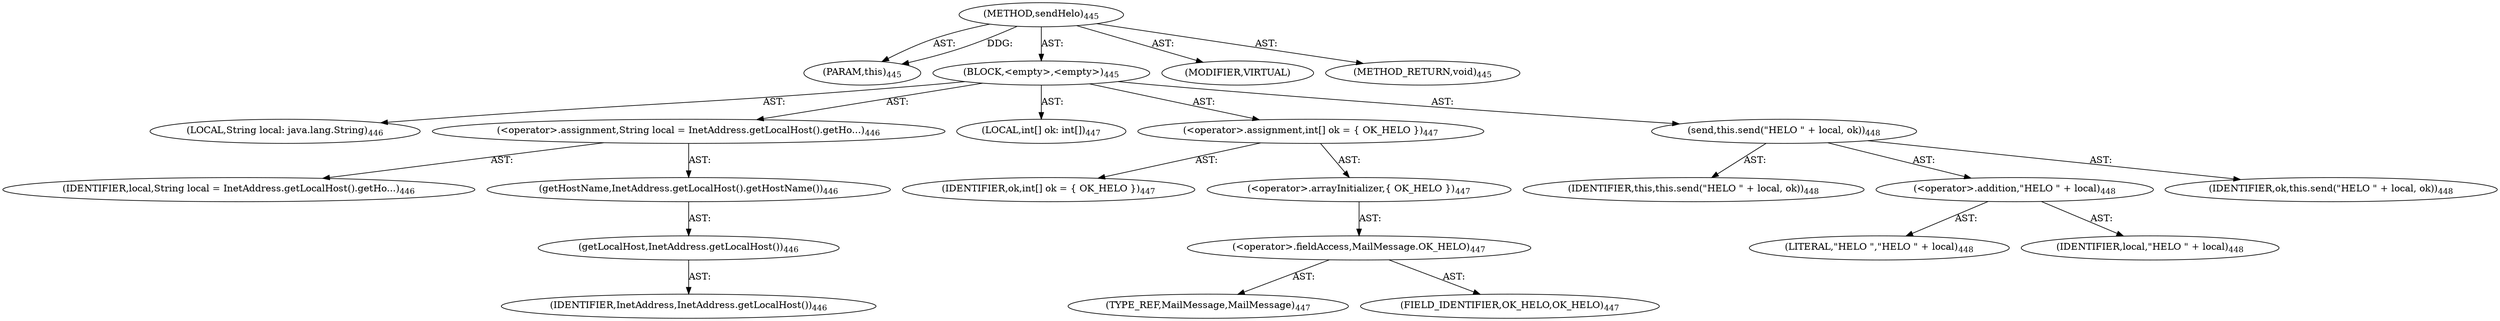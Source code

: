 digraph "sendHelo" {  
"111669149718" [label = <(METHOD,sendHelo)<SUB>445</SUB>> ]
"115964117007" [label = <(PARAM,this)<SUB>445</SUB>> ]
"25769803820" [label = <(BLOCK,&lt;empty&gt;,&lt;empty&gt;)<SUB>445</SUB>> ]
"94489280527" [label = <(LOCAL,String local: java.lang.String)<SUB>446</SUB>> ]
"30064771262" [label = <(&lt;operator&gt;.assignment,String local = InetAddress.getLocalHost().getHo...)<SUB>446</SUB>> ]
"68719476906" [label = <(IDENTIFIER,local,String local = InetAddress.getLocalHost().getHo...)<SUB>446</SUB>> ]
"30064771263" [label = <(getHostName,InetAddress.getLocalHost().getHostName())<SUB>446</SUB>> ]
"30064771264" [label = <(getLocalHost,InetAddress.getLocalHost())<SUB>446</SUB>> ]
"68719476907" [label = <(IDENTIFIER,InetAddress,InetAddress.getLocalHost())<SUB>446</SUB>> ]
"94489280528" [label = <(LOCAL,int[] ok: int[])<SUB>447</SUB>> ]
"30064771265" [label = <(&lt;operator&gt;.assignment,int[] ok = { OK_HELO })<SUB>447</SUB>> ]
"68719476908" [label = <(IDENTIFIER,ok,int[] ok = { OK_HELO })<SUB>447</SUB>> ]
"30064771266" [label = <(&lt;operator&gt;.arrayInitializer,{ OK_HELO })<SUB>447</SUB>> ]
"30064771267" [label = <(&lt;operator&gt;.fieldAccess,MailMessage.OK_HELO)<SUB>447</SUB>> ]
"180388626439" [label = <(TYPE_REF,MailMessage,MailMessage)<SUB>447</SUB>> ]
"55834574897" [label = <(FIELD_IDENTIFIER,OK_HELO,OK_HELO)<SUB>447</SUB>> ]
"30064771268" [label = <(send,this.send(&quot;HELO &quot; + local, ok))<SUB>448</SUB>> ]
"68719476765" [label = <(IDENTIFIER,this,this.send(&quot;HELO &quot; + local, ok))<SUB>448</SUB>> ]
"30064771269" [label = <(&lt;operator&gt;.addition,&quot;HELO &quot; + local)<SUB>448</SUB>> ]
"90194313243" [label = <(LITERAL,&quot;HELO &quot;,&quot;HELO &quot; + local)<SUB>448</SUB>> ]
"68719476909" [label = <(IDENTIFIER,local,&quot;HELO &quot; + local)<SUB>448</SUB>> ]
"68719476910" [label = <(IDENTIFIER,ok,this.send(&quot;HELO &quot; + local, ok))<SUB>448</SUB>> ]
"133143986242" [label = <(MODIFIER,VIRTUAL)> ]
"128849018902" [label = <(METHOD_RETURN,void)<SUB>445</SUB>> ]
  "111669149718" -> "115964117007"  [ label = "AST: "] 
  "111669149718" -> "25769803820"  [ label = "AST: "] 
  "111669149718" -> "133143986242"  [ label = "AST: "] 
  "111669149718" -> "128849018902"  [ label = "AST: "] 
  "25769803820" -> "94489280527"  [ label = "AST: "] 
  "25769803820" -> "30064771262"  [ label = "AST: "] 
  "25769803820" -> "94489280528"  [ label = "AST: "] 
  "25769803820" -> "30064771265"  [ label = "AST: "] 
  "25769803820" -> "30064771268"  [ label = "AST: "] 
  "30064771262" -> "68719476906"  [ label = "AST: "] 
  "30064771262" -> "30064771263"  [ label = "AST: "] 
  "30064771263" -> "30064771264"  [ label = "AST: "] 
  "30064771264" -> "68719476907"  [ label = "AST: "] 
  "30064771265" -> "68719476908"  [ label = "AST: "] 
  "30064771265" -> "30064771266"  [ label = "AST: "] 
  "30064771266" -> "30064771267"  [ label = "AST: "] 
  "30064771267" -> "180388626439"  [ label = "AST: "] 
  "30064771267" -> "55834574897"  [ label = "AST: "] 
  "30064771268" -> "68719476765"  [ label = "AST: "] 
  "30064771268" -> "30064771269"  [ label = "AST: "] 
  "30064771268" -> "68719476910"  [ label = "AST: "] 
  "30064771269" -> "90194313243"  [ label = "AST: "] 
  "30064771269" -> "68719476909"  [ label = "AST: "] 
  "111669149718" -> "115964117007"  [ label = "DDG: "] 
}
